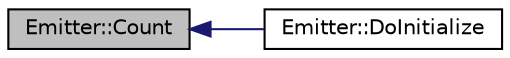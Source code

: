 digraph "Emitter::Count"
{
  edge [fontname="Helvetica",fontsize="10",labelfontname="Helvetica",labelfontsize="10"];
  node [fontname="Helvetica",fontsize="10",shape=record];
  rankdir="LR";
  Node1 [label="Emitter::Count",height=0.2,width=0.4,color="black", fillcolor="grey75", style="filled", fontcolor="black"];
  Node1 -> Node2 [dir="back",color="midnightblue",fontsize="10",style="solid"];
  Node2 [label="Emitter::DoInitialize",height=0.2,width=0.4,color="black", fillcolor="white", style="filled",URL="$df/de9/classEmitter.html#ae48c448ed4eac0885e394456a3c8375d"];
}

